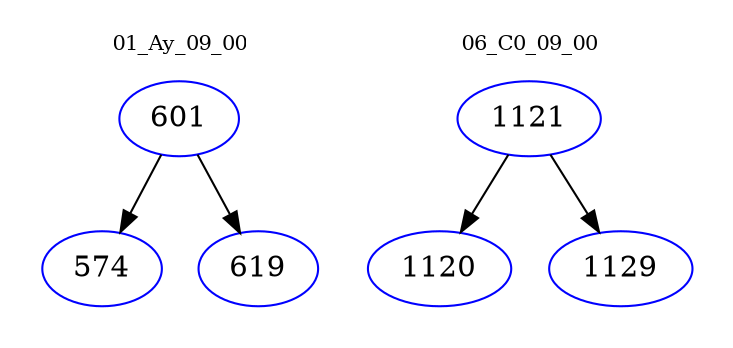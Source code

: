 digraph{
subgraph cluster_0 {
color = white
label = "01_Ay_09_00";
fontsize=10;
T0_601 [label="601", color="blue"]
T0_601 -> T0_574 [color="black"]
T0_574 [label="574", color="blue"]
T0_601 -> T0_619 [color="black"]
T0_619 [label="619", color="blue"]
}
subgraph cluster_1 {
color = white
label = "06_C0_09_00";
fontsize=10;
T1_1121 [label="1121", color="blue"]
T1_1121 -> T1_1120 [color="black"]
T1_1120 [label="1120", color="blue"]
T1_1121 -> T1_1129 [color="black"]
T1_1129 [label="1129", color="blue"]
}
}

